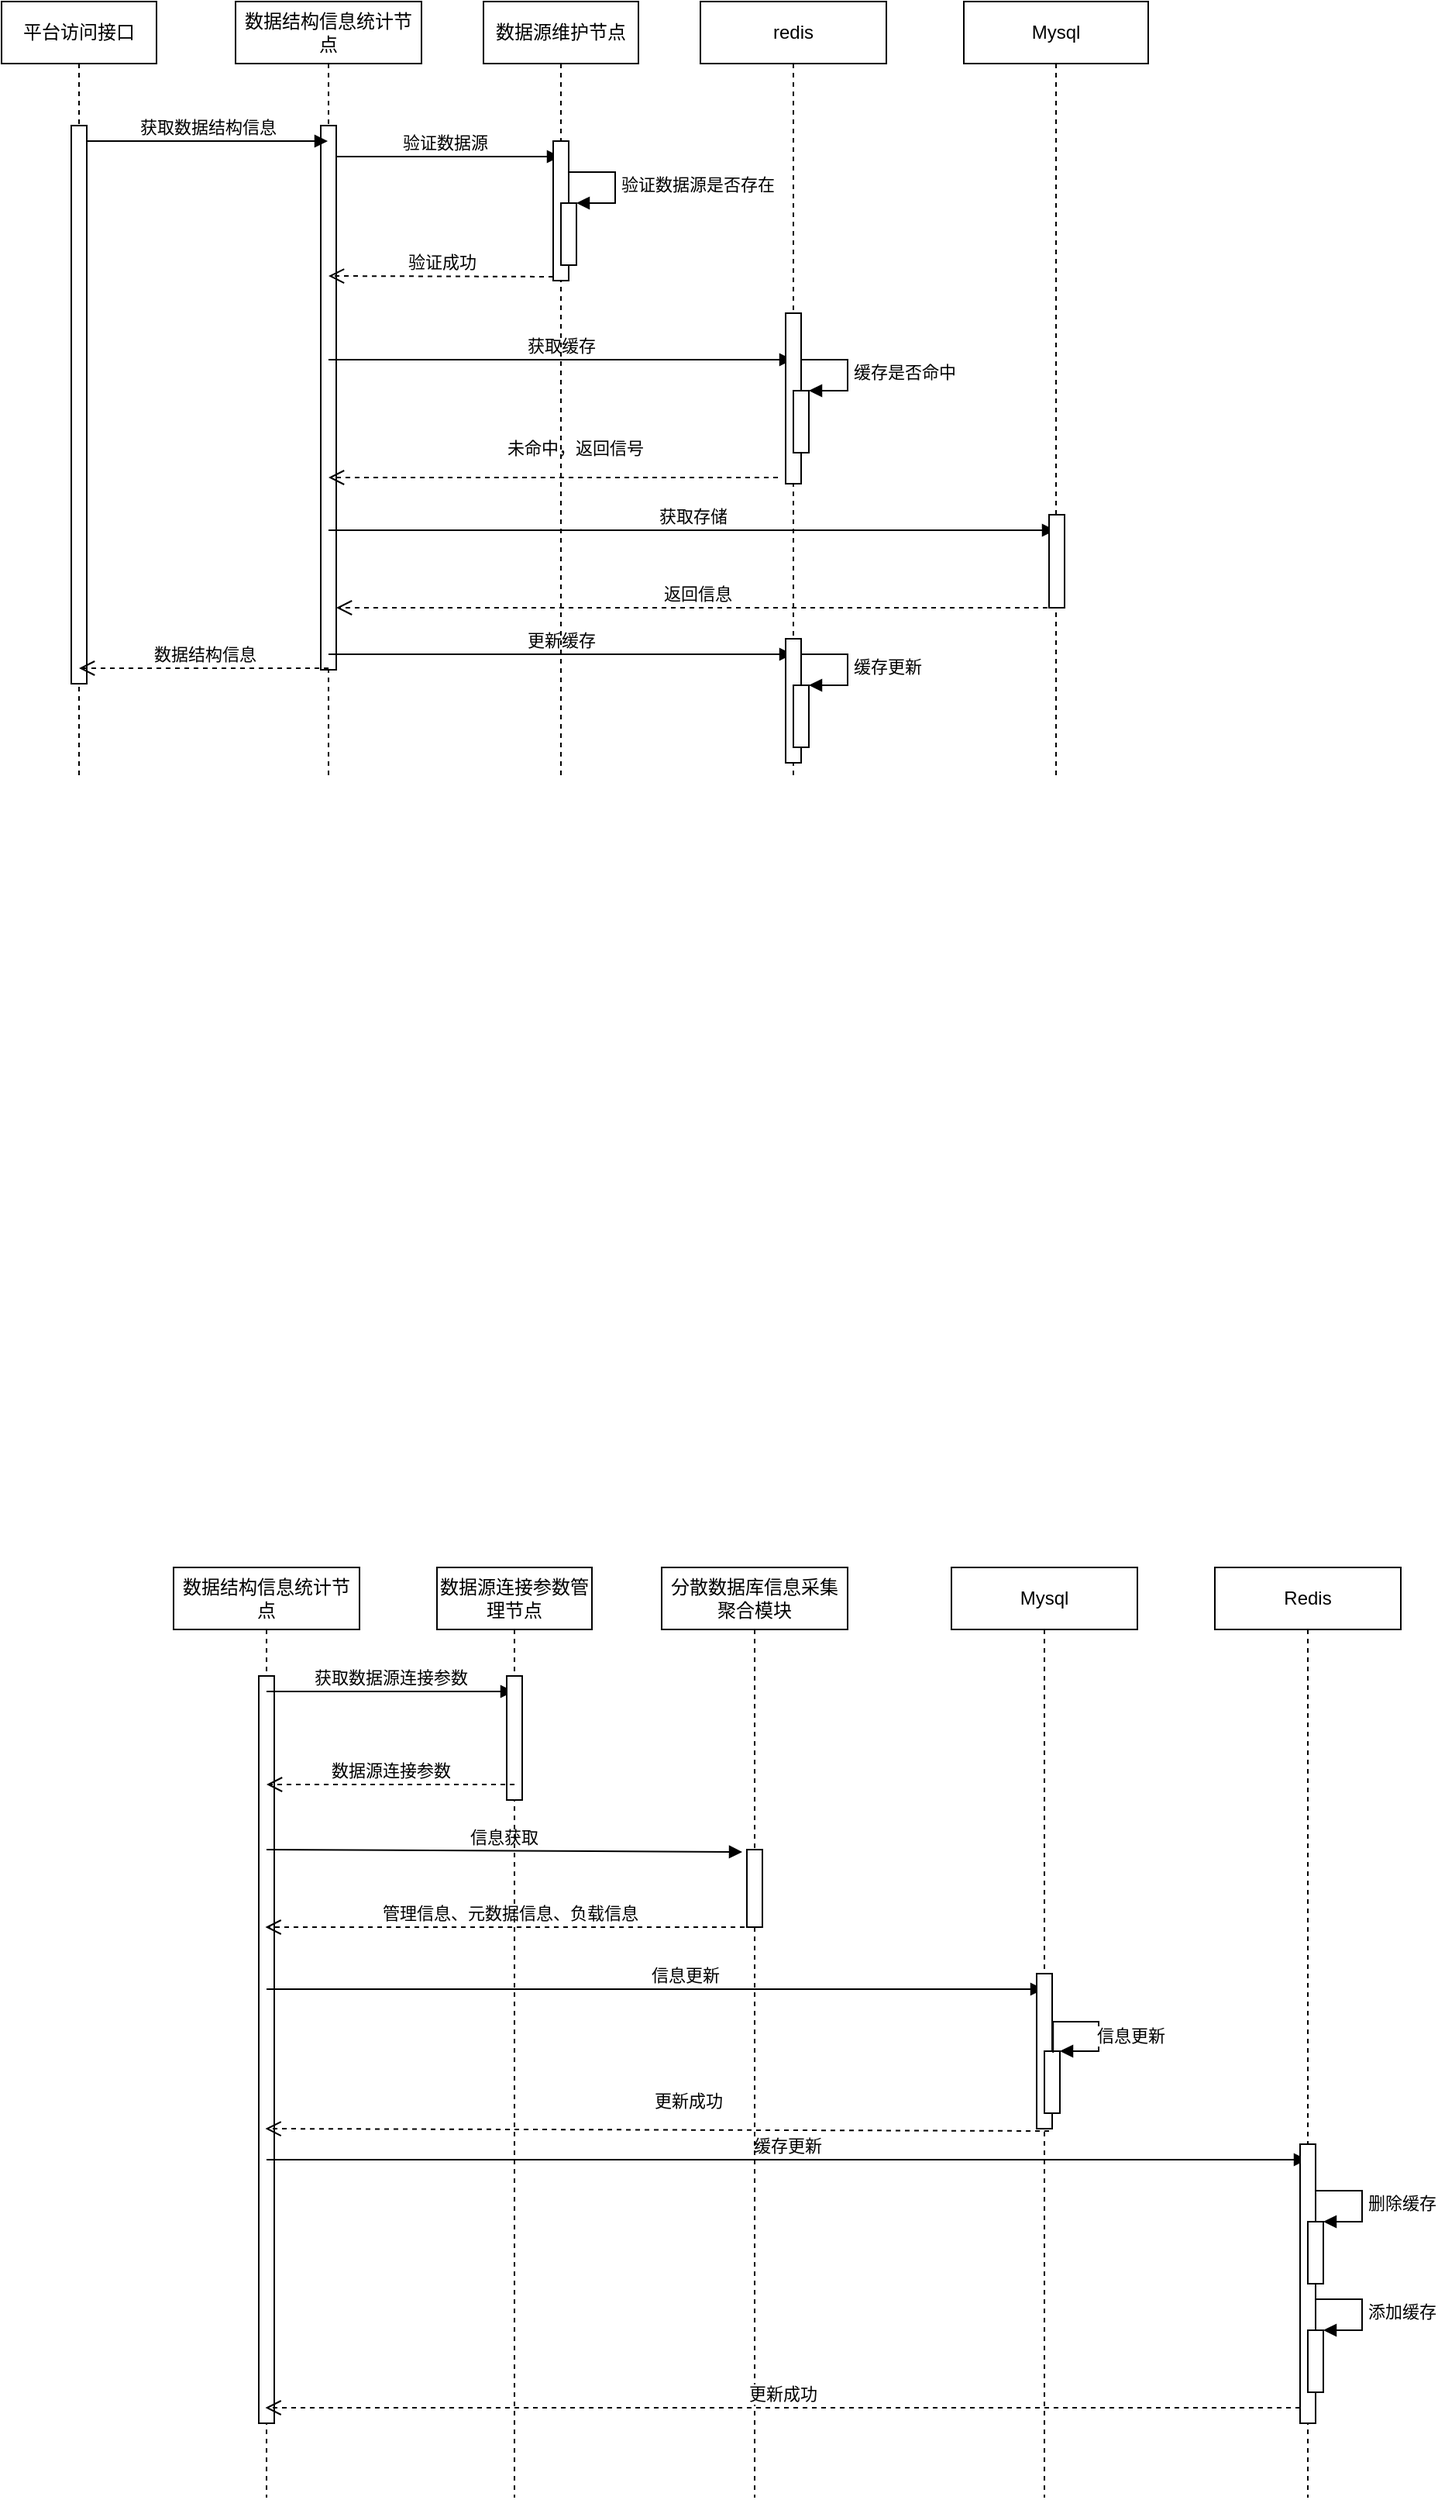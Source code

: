 <mxfile version="20.0.1" type="github">
  <diagram id="kgpKYQtTHZ0yAKxKKP6v" name="Page-1">
    <mxGraphModel dx="961" dy="651" grid="1" gridSize="10" guides="1" tooltips="1" connect="1" arrows="1" fold="1" page="1" pageScale="1" pageWidth="850" pageHeight="1100" math="0" shadow="0">
      <root>
        <mxCell id="0" />
        <mxCell id="1" parent="0" />
        <mxCell id="3Tb5udXRneWUS492nHym-1" value="平台访问接口" style="shape=umlLifeline;perimeter=lifelinePerimeter;whiteSpace=wrap;html=1;container=1;collapsible=0;recursiveResize=0;outlineConnect=0;" vertex="1" parent="1">
          <mxGeometry x="39" y="80" width="100" height="500" as="geometry" />
        </mxCell>
        <mxCell id="3Tb5udXRneWUS492nHym-2" value="" style="html=1;points=[];perimeter=orthogonalPerimeter;" vertex="1" parent="3Tb5udXRneWUS492nHym-1">
          <mxGeometry x="45" y="80" width="10" height="360" as="geometry" />
        </mxCell>
        <mxCell id="3Tb5udXRneWUS492nHym-45" value="验证数据源" style="html=1;verticalAlign=bottom;endArrow=block;rounded=0;" edge="1" parent="3Tb5udXRneWUS492nHym-1" target="3Tb5udXRneWUS492nHym-41">
          <mxGeometry width="80" relative="1" as="geometry">
            <mxPoint x="211" y="100" as="sourcePoint" />
            <mxPoint x="131" y="100" as="targetPoint" />
          </mxGeometry>
        </mxCell>
        <mxCell id="3Tb5udXRneWUS492nHym-4" value="数据结构信息统计节点" style="shape=umlLifeline;perimeter=lifelinePerimeter;whiteSpace=wrap;html=1;container=1;collapsible=0;recursiveResize=0;outlineConnect=0;" vertex="1" parent="1">
          <mxGeometry x="190" y="80" width="120" height="500" as="geometry" />
        </mxCell>
        <mxCell id="3Tb5udXRneWUS492nHym-5" value="" style="html=1;points=[];perimeter=orthogonalPerimeter;" vertex="1" parent="3Tb5udXRneWUS492nHym-4">
          <mxGeometry x="55" y="80" width="10" height="351" as="geometry" />
        </mxCell>
        <mxCell id="3Tb5udXRneWUS492nHym-6" value="获取缓存" style="html=1;verticalAlign=bottom;endArrow=block;rounded=0;" edge="1" parent="3Tb5udXRneWUS492nHym-4" target="3Tb5udXRneWUS492nHym-18">
          <mxGeometry width="80" relative="1" as="geometry">
            <mxPoint x="60" y="231" as="sourcePoint" />
            <mxPoint x="229.5" y="231" as="targetPoint" />
          </mxGeometry>
        </mxCell>
        <mxCell id="3Tb5udXRneWUS492nHym-7" value="获取存储" style="html=1;verticalAlign=bottom;endArrow=block;rounded=0;" edge="1" parent="3Tb5udXRneWUS492nHym-4" target="3Tb5udXRneWUS492nHym-22">
          <mxGeometry width="80" relative="1" as="geometry">
            <mxPoint x="60" y="341" as="sourcePoint" />
            <mxPoint x="399" y="341" as="targetPoint" />
          </mxGeometry>
        </mxCell>
        <mxCell id="3Tb5udXRneWUS492nHym-8" value="更新缓存" style="html=1;verticalAlign=bottom;endArrow=block;rounded=0;" edge="1" parent="3Tb5udXRneWUS492nHym-4" target="3Tb5udXRneWUS492nHym-18">
          <mxGeometry width="80" relative="1" as="geometry">
            <mxPoint x="60" y="421" as="sourcePoint" />
            <mxPoint x="229.5" y="421" as="targetPoint" />
          </mxGeometry>
        </mxCell>
        <mxCell id="3Tb5udXRneWUS492nHym-10" value="数据结构信息统计节点" style="shape=umlLifeline;perimeter=lifelinePerimeter;whiteSpace=wrap;html=1;container=1;collapsible=0;recursiveResize=0;outlineConnect=0;" vertex="1" parent="1">
          <mxGeometry x="150" y="1090" width="120" height="600" as="geometry" />
        </mxCell>
        <mxCell id="3Tb5udXRneWUS492nHym-11" value="" style="html=1;points=[];perimeter=orthogonalPerimeter;" vertex="1" parent="3Tb5udXRneWUS492nHym-10">
          <mxGeometry x="55" y="70" width="10" height="482" as="geometry" />
        </mxCell>
        <mxCell id="3Tb5udXRneWUS492nHym-12" value="信息获取" style="html=1;verticalAlign=bottom;endArrow=block;rounded=0;entryX=-0.3;entryY=0.03;entryDx=0;entryDy=0;entryPerimeter=0;" edge="1" parent="3Tb5udXRneWUS492nHym-10" target="3Tb5udXRneWUS492nHym-16">
          <mxGeometry width="80" relative="1" as="geometry">
            <mxPoint x="60" y="182" as="sourcePoint" />
            <mxPoint x="282.5" y="182" as="targetPoint" />
          </mxGeometry>
        </mxCell>
        <mxCell id="3Tb5udXRneWUS492nHym-13" value="信息更新" style="html=1;verticalAlign=bottom;endArrow=block;rounded=0;" edge="1" parent="3Tb5udXRneWUS492nHym-10" target="3Tb5udXRneWUS492nHym-29">
          <mxGeometry x="0.074" width="80" relative="1" as="geometry">
            <mxPoint x="60" y="272" as="sourcePoint" />
            <mxPoint x="469.5" y="272" as="targetPoint" />
            <mxPoint as="offset" />
          </mxGeometry>
        </mxCell>
        <mxCell id="3Tb5udXRneWUS492nHym-14" value="缓存更新" style="html=1;verticalAlign=bottom;endArrow=block;rounded=0;" edge="1" parent="3Tb5udXRneWUS492nHym-10" target="3Tb5udXRneWUS492nHym-33">
          <mxGeometry width="80" relative="1" as="geometry">
            <mxPoint x="60" y="382" as="sourcePoint" />
            <mxPoint x="639.5" y="382" as="targetPoint" />
          </mxGeometry>
        </mxCell>
        <mxCell id="3Tb5udXRneWUS492nHym-54" value="获取数据源连接参数" style="html=1;verticalAlign=bottom;endArrow=block;rounded=0;" edge="1" parent="3Tb5udXRneWUS492nHym-10" target="3Tb5udXRneWUS492nHym-52">
          <mxGeometry width="80" relative="1" as="geometry">
            <mxPoint x="60" y="80" as="sourcePoint" />
            <mxPoint x="140" y="80" as="targetPoint" />
          </mxGeometry>
        </mxCell>
        <mxCell id="3Tb5udXRneWUS492nHym-15" value="分散数据库信息采集聚合模块" style="shape=umlLifeline;perimeter=lifelinePerimeter;whiteSpace=wrap;html=1;container=1;collapsible=0;recursiveResize=0;outlineConnect=0;" vertex="1" parent="1">
          <mxGeometry x="465" y="1090" width="120" height="600" as="geometry" />
        </mxCell>
        <mxCell id="3Tb5udXRneWUS492nHym-16" value="" style="html=1;points=[];perimeter=orthogonalPerimeter;" vertex="1" parent="3Tb5udXRneWUS492nHym-15">
          <mxGeometry x="55" y="182" width="10" height="50" as="geometry" />
        </mxCell>
        <mxCell id="3Tb5udXRneWUS492nHym-17" value="管理信息、元数据信息、负载信息" style="html=1;verticalAlign=bottom;endArrow=open;dashed=1;endSize=8;rounded=0;" edge="1" parent="1" source="3Tb5udXRneWUS492nHym-15">
          <mxGeometry relative="1" as="geometry">
            <mxPoint x="430" y="1322" as="sourcePoint" />
            <mxPoint x="209.25" y="1322" as="targetPoint" />
          </mxGeometry>
        </mxCell>
        <mxCell id="3Tb5udXRneWUS492nHym-18" value="redis" style="shape=umlLifeline;perimeter=lifelinePerimeter;whiteSpace=wrap;html=1;container=1;collapsible=0;recursiveResize=0;outlineConnect=0;" vertex="1" parent="1">
          <mxGeometry x="490" y="80" width="120" height="500" as="geometry" />
        </mxCell>
        <mxCell id="3Tb5udXRneWUS492nHym-19" value="" style="html=1;points=[];perimeter=orthogonalPerimeter;" vertex="1" parent="3Tb5udXRneWUS492nHym-18">
          <mxGeometry x="55" y="201" width="10" height="110" as="geometry" />
        </mxCell>
        <mxCell id="3Tb5udXRneWUS492nHym-20" value="" style="html=1;points=[];perimeter=orthogonalPerimeter;" vertex="1" parent="3Tb5udXRneWUS492nHym-18">
          <mxGeometry x="60" y="251" width="10" height="40" as="geometry" />
        </mxCell>
        <mxCell id="3Tb5udXRneWUS492nHym-21" value="缓存是否命中" style="edgeStyle=orthogonalEdgeStyle;html=1;align=left;spacingLeft=2;endArrow=block;rounded=0;entryX=1;entryY=0;" edge="1" parent="3Tb5udXRneWUS492nHym-18" target="3Tb5udXRneWUS492nHym-20">
          <mxGeometry relative="1" as="geometry">
            <mxPoint x="65" y="231" as="sourcePoint" />
            <Array as="points">
              <mxPoint x="95" y="231" />
            </Array>
          </mxGeometry>
        </mxCell>
        <mxCell id="3Tb5udXRneWUS492nHym-22" value="Mysql" style="shape=umlLifeline;perimeter=lifelinePerimeter;whiteSpace=wrap;html=1;container=1;collapsible=0;recursiveResize=0;outlineConnect=0;" vertex="1" parent="1">
          <mxGeometry x="660" y="80" width="119" height="500" as="geometry" />
        </mxCell>
        <mxCell id="3Tb5udXRneWUS492nHym-23" value="&lt;br&gt;未命中，返回信号" style="html=1;verticalAlign=bottom;endArrow=open;dashed=1;endSize=8;rounded=0;" edge="1" parent="1" target="3Tb5udXRneWUS492nHym-4">
          <mxGeometry x="-0.097" y="-10" relative="1" as="geometry">
            <mxPoint x="540" y="387" as="sourcePoint" />
            <mxPoint x="385" y="387" as="targetPoint" />
            <mxPoint as="offset" />
          </mxGeometry>
        </mxCell>
        <mxCell id="3Tb5udXRneWUS492nHym-24" value="" style="html=1;points=[];perimeter=orthogonalPerimeter;" vertex="1" parent="1">
          <mxGeometry x="715" y="411" width="10" height="60" as="geometry" />
        </mxCell>
        <mxCell id="3Tb5udXRneWUS492nHym-25" value="返回信息" style="html=1;verticalAlign=bottom;endArrow=open;dashed=1;endSize=8;rounded=0;" edge="1" parent="1" target="3Tb5udXRneWUS492nHym-5">
          <mxGeometry relative="1" as="geometry">
            <mxPoint x="720" y="471" as="sourcePoint" />
            <mxPoint x="640" y="471" as="targetPoint" />
          </mxGeometry>
        </mxCell>
        <mxCell id="3Tb5udXRneWUS492nHym-26" value="" style="html=1;points=[];perimeter=orthogonalPerimeter;" vertex="1" parent="1">
          <mxGeometry x="545" y="491" width="10" height="80" as="geometry" />
        </mxCell>
        <mxCell id="3Tb5udXRneWUS492nHym-27" value="" style="html=1;points=[];perimeter=orthogonalPerimeter;" vertex="1" parent="1">
          <mxGeometry x="550" y="521" width="10" height="40" as="geometry" />
        </mxCell>
        <mxCell id="3Tb5udXRneWUS492nHym-28" value="缓存更新" style="edgeStyle=orthogonalEdgeStyle;html=1;align=left;spacingLeft=2;endArrow=block;rounded=0;entryX=1;entryY=0;" edge="1" parent="1" target="3Tb5udXRneWUS492nHym-27">
          <mxGeometry relative="1" as="geometry">
            <mxPoint x="555" y="501" as="sourcePoint" />
            <Array as="points">
              <mxPoint x="585" y="501" />
            </Array>
          </mxGeometry>
        </mxCell>
        <mxCell id="3Tb5udXRneWUS492nHym-29" value="Mysql" style="shape=umlLifeline;perimeter=lifelinePerimeter;whiteSpace=wrap;html=1;container=1;collapsible=0;recursiveResize=0;outlineConnect=0;" vertex="1" parent="1">
          <mxGeometry x="652" y="1090" width="120" height="600" as="geometry" />
        </mxCell>
        <mxCell id="3Tb5udXRneWUS492nHym-30" value="" style="html=1;points=[];perimeter=orthogonalPerimeter;" vertex="1" parent="3Tb5udXRneWUS492nHym-29">
          <mxGeometry x="55" y="262" width="10" height="100" as="geometry" />
        </mxCell>
        <mxCell id="3Tb5udXRneWUS492nHym-31" value="" style="html=1;points=[];perimeter=orthogonalPerimeter;" vertex="1" parent="3Tb5udXRneWUS492nHym-29">
          <mxGeometry x="60" y="312" width="10" height="40" as="geometry" />
        </mxCell>
        <mxCell id="3Tb5udXRneWUS492nHym-32" value="信息更新" style="edgeStyle=orthogonalEdgeStyle;html=1;align=left;spacingLeft=2;endArrow=block;rounded=0;entryX=1;entryY=0;exitX=1.06;exitY=0.51;exitDx=0;exitDy=0;exitPerimeter=0;" edge="1" parent="3Tb5udXRneWUS492nHym-29" source="3Tb5udXRneWUS492nHym-30" target="3Tb5udXRneWUS492nHym-31">
          <mxGeometry x="0.251" y="-5" relative="1" as="geometry">
            <mxPoint x="65" y="192" as="sourcePoint" />
            <Array as="points">
              <mxPoint x="95" y="293" />
              <mxPoint x="95" y="312" />
            </Array>
            <mxPoint as="offset" />
          </mxGeometry>
        </mxCell>
        <mxCell id="3Tb5udXRneWUS492nHym-33" value="Redis" style="shape=umlLifeline;perimeter=lifelinePerimeter;whiteSpace=wrap;html=1;container=1;collapsible=0;recursiveResize=0;outlineConnect=0;" vertex="1" parent="1">
          <mxGeometry x="822" y="1090" width="120" height="600" as="geometry" />
        </mxCell>
        <mxCell id="3Tb5udXRneWUS492nHym-34" value="" style="html=1;points=[];perimeter=orthogonalPerimeter;" vertex="1" parent="3Tb5udXRneWUS492nHym-33">
          <mxGeometry x="55" y="372" width="10" height="180" as="geometry" />
        </mxCell>
        <mxCell id="3Tb5udXRneWUS492nHym-35" value="" style="html=1;points=[];perimeter=orthogonalPerimeter;" vertex="1" parent="3Tb5udXRneWUS492nHym-33">
          <mxGeometry x="60" y="422" width="10" height="40" as="geometry" />
        </mxCell>
        <mxCell id="3Tb5udXRneWUS492nHym-36" value="删除缓存" style="edgeStyle=orthogonalEdgeStyle;html=1;align=left;spacingLeft=2;endArrow=block;rounded=0;entryX=1;entryY=0;" edge="1" parent="3Tb5udXRneWUS492nHym-33" target="3Tb5udXRneWUS492nHym-35">
          <mxGeometry relative="1" as="geometry">
            <mxPoint x="65" y="402" as="sourcePoint" />
            <Array as="points">
              <mxPoint x="95" y="402" />
            </Array>
          </mxGeometry>
        </mxCell>
        <mxCell id="3Tb5udXRneWUS492nHym-37" value="" style="html=1;points=[];perimeter=orthogonalPerimeter;" vertex="1" parent="3Tb5udXRneWUS492nHym-33">
          <mxGeometry x="60" y="492" width="10" height="40" as="geometry" />
        </mxCell>
        <mxCell id="3Tb5udXRneWUS492nHym-38" value="添加缓存" style="edgeStyle=orthogonalEdgeStyle;html=1;align=left;spacingLeft=2;endArrow=block;rounded=0;entryX=1;entryY=0;" edge="1" parent="3Tb5udXRneWUS492nHym-33" target="3Tb5udXRneWUS492nHym-37">
          <mxGeometry relative="1" as="geometry">
            <mxPoint x="65" y="472" as="sourcePoint" />
            <Array as="points">
              <mxPoint x="95" y="472" />
            </Array>
          </mxGeometry>
        </mxCell>
        <mxCell id="3Tb5udXRneWUS492nHym-39" value="更新成功" style="html=1;verticalAlign=bottom;endArrow=open;dashed=1;endSize=8;rounded=0;exitX=0.8;exitY=1.015;exitDx=0;exitDy=0;exitPerimeter=0;" edge="1" parent="1" source="3Tb5udXRneWUS492nHym-30">
          <mxGeometry x="-0.074" y="-10" relative="1" as="geometry">
            <mxPoint x="620" y="1452" as="sourcePoint" />
            <mxPoint x="209.25" y="1452" as="targetPoint" />
            <mxPoint x="1" as="offset" />
          </mxGeometry>
        </mxCell>
        <mxCell id="3Tb5udXRneWUS492nHym-40" value="更新成功" style="html=1;verticalAlign=bottom;endArrow=open;dashed=1;endSize=8;rounded=0;" edge="1" parent="1" source="3Tb5udXRneWUS492nHym-34">
          <mxGeometry relative="1" as="geometry">
            <mxPoint x="790" y="1632" as="sourcePoint" />
            <mxPoint x="209.25" y="1632" as="targetPoint" />
          </mxGeometry>
        </mxCell>
        <mxCell id="3Tb5udXRneWUS492nHym-41" value="数据源维护节点" style="shape=umlLifeline;perimeter=lifelinePerimeter;whiteSpace=wrap;html=1;container=1;collapsible=0;recursiveResize=0;outlineConnect=0;" vertex="1" parent="1">
          <mxGeometry x="350" y="80" width="100" height="500" as="geometry" />
        </mxCell>
        <mxCell id="3Tb5udXRneWUS492nHym-46" value="" style="html=1;points=[];perimeter=orthogonalPerimeter;" vertex="1" parent="3Tb5udXRneWUS492nHym-41">
          <mxGeometry x="45" y="90" width="10" height="90" as="geometry" />
        </mxCell>
        <mxCell id="3Tb5udXRneWUS492nHym-47" value="" style="html=1;points=[];perimeter=orthogonalPerimeter;" vertex="1" parent="3Tb5udXRneWUS492nHym-41">
          <mxGeometry x="50" y="130" width="10" height="40" as="geometry" />
        </mxCell>
        <mxCell id="3Tb5udXRneWUS492nHym-48" value="验证数据源是否存在" style="edgeStyle=orthogonalEdgeStyle;html=1;align=left;spacingLeft=2;endArrow=block;rounded=0;entryX=1;entryY=0;" edge="1" target="3Tb5udXRneWUS492nHym-47" parent="3Tb5udXRneWUS492nHym-41">
          <mxGeometry relative="1" as="geometry">
            <mxPoint x="55" y="110" as="sourcePoint" />
            <Array as="points">
              <mxPoint x="85" y="110" />
            </Array>
          </mxGeometry>
        </mxCell>
        <mxCell id="3Tb5udXRneWUS492nHym-49" value="验证成功" style="html=1;verticalAlign=bottom;endArrow=open;dashed=1;endSize=8;rounded=0;exitX=0;exitY=0.972;exitDx=0;exitDy=0;exitPerimeter=0;" edge="1" parent="1" source="3Tb5udXRneWUS492nHym-46">
          <mxGeometry relative="1" as="geometry">
            <mxPoint x="230" y="260" as="sourcePoint" />
            <mxPoint x="250" y="257" as="targetPoint" />
          </mxGeometry>
        </mxCell>
        <mxCell id="3Tb5udXRneWUS492nHym-51" value="数据结构信息" style="html=1;verticalAlign=bottom;endArrow=open;dashed=1;endSize=8;rounded=0;" edge="1" parent="1" target="3Tb5udXRneWUS492nHym-1">
          <mxGeometry relative="1" as="geometry">
            <mxPoint x="250" y="510" as="sourcePoint" />
            <mxPoint x="300" y="510" as="targetPoint" />
          </mxGeometry>
        </mxCell>
        <mxCell id="3Tb5udXRneWUS492nHym-52" value="数据源连接参数管理节点" style="shape=umlLifeline;perimeter=lifelinePerimeter;whiteSpace=wrap;html=1;container=1;collapsible=0;recursiveResize=0;outlineConnect=0;" vertex="1" parent="1">
          <mxGeometry x="320" y="1090" width="100" height="600" as="geometry" />
        </mxCell>
        <mxCell id="3Tb5udXRneWUS492nHym-53" value="" style="html=1;points=[];perimeter=orthogonalPerimeter;" vertex="1" parent="3Tb5udXRneWUS492nHym-52">
          <mxGeometry x="45" y="70" width="10" height="80" as="geometry" />
        </mxCell>
        <mxCell id="3Tb5udXRneWUS492nHym-55" value="数据源连接参数" style="html=1;verticalAlign=bottom;endArrow=open;dashed=1;endSize=8;rounded=0;" edge="1" parent="1" target="3Tb5udXRneWUS492nHym-10">
          <mxGeometry relative="1" as="geometry">
            <mxPoint x="370" y="1230" as="sourcePoint" />
            <mxPoint x="290" y="1230" as="targetPoint" />
          </mxGeometry>
        </mxCell>
        <mxCell id="3Tb5udXRneWUS492nHym-50" value="获取数据结构信息" style="html=1;verticalAlign=bottom;endArrow=block;rounded=0;" edge="1" parent="1" source="3Tb5udXRneWUS492nHym-2" target="3Tb5udXRneWUS492nHym-4">
          <mxGeometry width="80" relative="1" as="geometry">
            <mxPoint x="90" y="290" as="sourcePoint" />
            <mxPoint x="170" y="290" as="targetPoint" />
            <Array as="points">
              <mxPoint x="180" y="170" />
            </Array>
          </mxGeometry>
        </mxCell>
      </root>
    </mxGraphModel>
  </diagram>
</mxfile>
